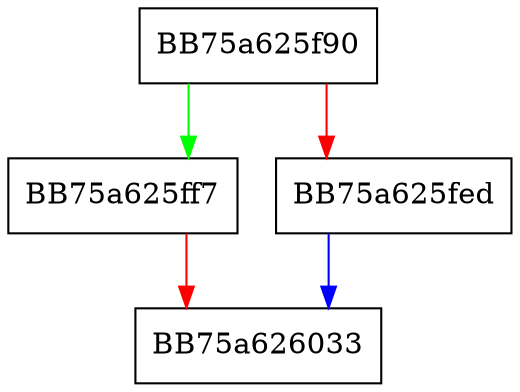 digraph statInit {
  node [shape="box"];
  graph [splines=ortho];
  BB75a625f90 -> BB75a625ff7 [color="green"];
  BB75a625f90 -> BB75a625fed [color="red"];
  BB75a625fed -> BB75a626033 [color="blue"];
  BB75a625ff7 -> BB75a626033 [color="red"];
}